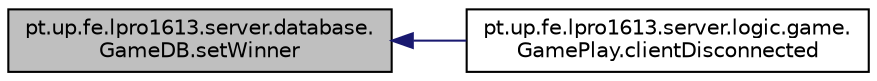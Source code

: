 digraph "pt.up.fe.lpro1613.server.database.GameDB.setWinner"
{
  edge [fontname="Helvetica",fontsize="10",labelfontname="Helvetica",labelfontsize="10"];
  node [fontname="Helvetica",fontsize="10",shape=record];
  rankdir="LR";
  Node29 [label="pt.up.fe.lpro1613.server.database.\lGameDB.setWinner",height=0.2,width=0.4,color="black", fillcolor="grey75", style="filled", fontcolor="black"];
  Node29 -> Node30 [dir="back",color="midnightblue",fontsize="10",style="solid"];
  Node30 [label="pt.up.fe.lpro1613.server.logic.game.\lGamePlay.clientDisconnected",height=0.2,width=0.4,color="black", fillcolor="white", style="filled",URL="$classpt_1_1up_1_1fe_1_1lpro1613_1_1server_1_1logic_1_1game_1_1_game_play.html#a23edaada7de872711e0cfe61163dec57"];
}
